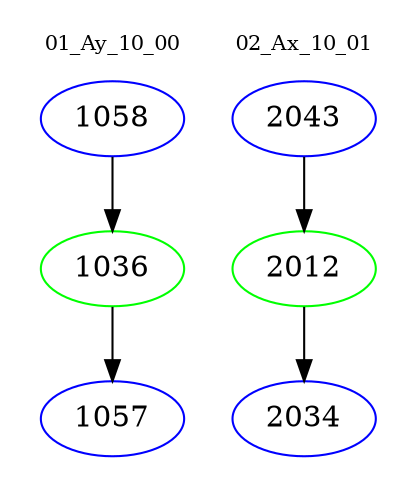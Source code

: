 digraph{
subgraph cluster_0 {
color = white
label = "01_Ay_10_00";
fontsize=10;
T0_1058 [label="1058", color="blue"]
T0_1058 -> T0_1036 [color="black"]
T0_1036 [label="1036", color="green"]
T0_1036 -> T0_1057 [color="black"]
T0_1057 [label="1057", color="blue"]
}
subgraph cluster_1 {
color = white
label = "02_Ax_10_01";
fontsize=10;
T1_2043 [label="2043", color="blue"]
T1_2043 -> T1_2012 [color="black"]
T1_2012 [label="2012", color="green"]
T1_2012 -> T1_2034 [color="black"]
T1_2034 [label="2034", color="blue"]
}
}
